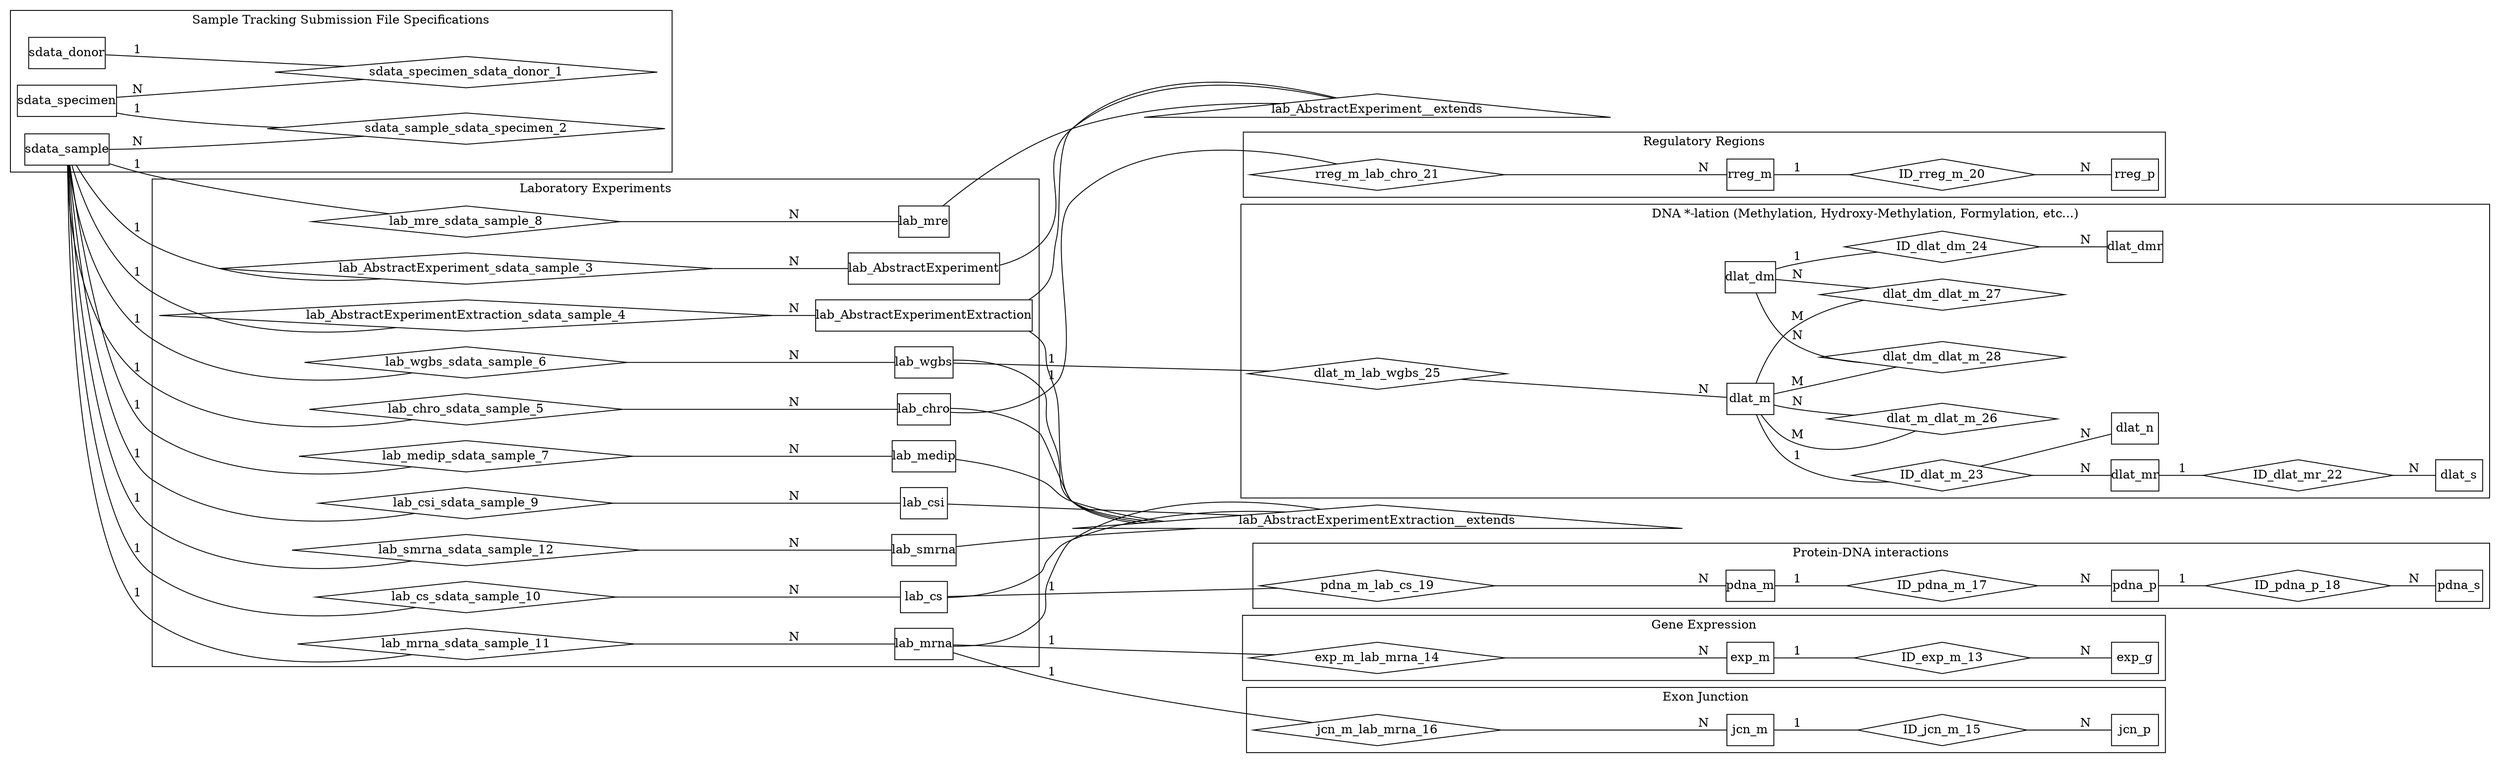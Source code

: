 digraph G {
	rankdir=LR;
	node [shape=box];
	edge [arrowhead=none];
	
	subgraph cluster_sdata {
		label="Sample Tracking Submission File Specifications"
	sdata_donor [texlbl="\graphicspath{{/home/jmfernandez/projects/BLUEPRINT/model/BLUEPRINT-doc-template/icons/}} \arrayrulecolor{Black} \begin{tabular}{ c l }  \multicolumn{2}{c}{\textbf{\hyperref[tab:sdata_donor]{\Large{}Donor Data File}}} \\ \hline \includegraphics[height=1.6ex]{pk.pdf} & \hyperref[column:sdata.donor.donor_id]{\textbf{donor\-\_\-id}} \\  & \hyperref[column:sdata.donor.donor_sex]{\textbf{\textcolor{gray}{donor\-\_\-sex}}} \\  & \hyperref[column:sdata.donor.donor_region_of_residence]{donor\-\_\-region\-\_\-of\-\_\-residence} \\  & \hyperref[column:sdata.donor.donor_ethnicity]{\textcolor{gray}{donor\-\_\-ethnicity}} \\  & \hyperref[column:sdata.donor.notes]{\textcolor{gray}{notes}} \end{tabular}",style="top color=sdata_donor,rounded corners,drop shadow",margin="0,0"];
	sdata_specimen [texlbl="\graphicspath{{/home/jmfernandez/projects/BLUEPRINT/model/BLUEPRINT-doc-template/icons/}} \arrayrulecolor{Black} \begin{tabular}{ c l }  \multicolumn{2}{c}{\textbf{\hyperref[tab:sdata_specimen]{\Large{}Specimen Data File}}} \\ \hline \includegraphics[height=1.6ex]{pk.pdf} & \hyperref[column:sdata.specimen.specimen_id]{\textbf{specimen\-\_\-id}} \\  & \hyperref[column:sdata.specimen.tissue_type]{\textcolor{gray}{tissue\-\_\-type}} \\  & \hyperref[column:sdata.specimen.tissue_depot]{\textcolor{gray}{tissue\-\_\-depot}} \\  & \hyperref[column:sdata.specimen.specimen_term]{specimen\-\_\-term} \\  & \hyperref[column:sdata.specimen.collection_method]{\textcolor{gray}{collection\-\_\-method}} \\  & \hyperref[column:sdata.specimen.donor_min_age_at_specimen_acquisition]{donor\-\_\-min\-\_\-age\-\_\-at\-\_\-specimen\-\_\-acquisition} \\  & \hyperref[column:sdata.specimen.donor_max_age_at_specimen_acquisition]{\textbf{\textcolor{gray}{donor\-\_\-max\-\_\-age\-\_\-at\-\_\-specimen\-\_\-acquisition}}} \\  & \hyperref[column:sdata.specimen.donor_health_status]{\textbf{\textcolor{gray}{donor\-\_\-health\-\_\-status}}} \\  & \hyperref[column:sdata.specimen.donor_disease]{\textbf{\textcolor{gray}{donor\-\_\-disease}}} \\  & \hyperref[column:sdata.specimen.donor_disease_text]{\textbf{\textcolor{gray}{donor\-\_\-disease\-\_\-text}}} \\  & \hyperref[column:sdata.specimen.specimen_processing]{specimen\-\_\-processing} \\  & \hyperref[column:sdata.specimen.specimen_processing_other]{\textcolor{gray}{specimen\-\_\-processing\-\_\-other}} \\  & \hyperref[column:sdata.specimen.specimen_storage]{specimen\-\_\-storage} \\  & \hyperref[column:sdata.specimen.specimen_storage_other]{\textcolor{gray}{specimen\-\_\-storage\-\_\-other}} \\  & \hyperref[column:sdata.specimen.specimen_biomaterial_provider]{\textcolor{gray}{specimen\-\_\-biomaterial\-\_\-provider}} \\  & \hyperref[column:sdata.specimen.specimen_biomaterial_id]{\textcolor{gray}{specimen\-\_\-biomaterial\-\_\-id}} \\  & \hyperref[column:sdata.specimen.specimen_available]{\textcolor{gray}{specimen\-\_\-available}} \\ \hyperref[column:sdata.donor.donor_id]{\includegraphics[height=1.6ex]{fk.pdf}} & \hyperref[column:sdata.specimen.donor_id]{\textit{donor\-\_\-id}} \\  & \hyperref[column:sdata.specimen.notes]{\textcolor{gray}{notes}} \end{tabular}",style="top color=sdata_specimen,rounded corners,drop shadow",margin="0,0"];
	sdata_sample [texlbl="\graphicspath{{/home/jmfernandez/projects/BLUEPRINT/model/BLUEPRINT-doc-template/icons/}} \arrayrulecolor{Black} \begin{tabular}{ c l }  \multicolumn{2}{c}{\textbf{\hyperref[tab:sdata_sample]{\Large{}Analyzed Sample Data File}}} \\ \hline \includegraphics[height=1.6ex]{pk.pdf} & \hyperref[column:sdata.sample.sample_id]{\textbf{sample\-\_\-id}} \\  & \hyperref[column:sdata.sample.purified_cell_type]{purified\-\_\-cell\-\_\-type} \\  & \hyperref[column:sdata.sample.culture_conditions]{\textcolor{gray}{culture\-\_\-conditions}} \\  & \hyperref[column:sdata.sample.markers]{\textcolor{gray}{markers}} \\  & \hyperref[column:sdata.sample.analyzed_sample_type]{analyzed\-\_\-sample\-\_\-type} \\  & \hyperref[column:sdata.sample.analyzed_sample_type_other]{\textcolor{gray}{analyzed\-\_\-sample\-\_\-type\-\_\-other}} \\  & \hyperref[column:sdata.sample.analyzed_sample_interval]{\textcolor{gray}{analyzed\-\_\-sample\-\_\-interval}} \\ \hyperref[column:sdata.specimen.specimen_id]{\includegraphics[height=1.6ex]{fk.pdf}} & \hyperref[column:sdata.sample.specimen_id]{\textit{specimen\-\_\-id}} \\  & \hyperref[column:sdata.sample.notes]{\textcolor{gray}{notes}} \end{tabular}",style="top color=sdata_sample,rounded corners,drop shadow",margin="0,0"];
		{ rank=same; sdata_donor sdata_specimen sdata_sample }
		
		node [shape=diamond, texlbl="Identifies"];
		
		
		node [shape=diamond];
		
		
		sdata_specimen_sdata_donor_1 [style="top color=sdata_donor,drop shadow",texlbl="Relationship"];
		sdata_donor -> sdata_specimen_sdata_donor_1 [label="1"];
		sdata_specimen_sdata_donor_1 -> sdata_specimen [label="N",style="double distance=2pt"];
		
		sdata_sample_sdata_specimen_2 [style="top color=sdata_specimen,drop shadow",texlbl="Relationship"];
		sdata_specimen -> sdata_sample_sdata_specimen_2 [label="1"];
		sdata_sample_sdata_specimen_2 -> sdata_sample [label="N",style="double distance=2pt"];
	}
	subgraph cluster_lab {
		label="Laboratory Experiments"
	lab_AbstractExperiment [texlbl="\graphicspath{{/home/jmfernandez/projects/BLUEPRINT/model/BLUEPRINT-doc-template/icons/}} \arrayrulecolor{Black} \begin{tabular}{ c l }  \multicolumn{2}{c}{\textbf{\hyperref[tab:lab_AbstractExperiment]{\Large{}AbstractExperiment}}} \\ \hline \includegraphics[height=1.6ex]{pk.pdf} & \hyperref[column:lab.AbstractExperiment.experiment_id]{\textbf{experiment\-\_\-id}} \\ \hyperref[column:sdata.sample.sample_id]{\includegraphics[height=1.6ex]{fk.pdf}} & \hyperref[column:lab.AbstractExperiment.analyzed_sample_id]{\textit{analyzed\-\_\-sample\-\_\-id}} \\  & \hyperref[column:lab.AbstractExperiment.experiment_type]{experiment\-\_\-type} \\  & \hyperref[column:lab.AbstractExperiment.library_strategy]{library\-\_\-strategy} \\  & \hyperref[column:lab.AbstractExperiment.experimental_group_id]{experimental\-\_\-group\-\_\-id} \\  & \hyperref[column:lab.AbstractExperiment.features]{features} \\  & \hyperref[column:lab.AbstractExperiment.raw_data_repository]{raw\-\_\-data\-\_\-repository} \\  & \hyperref[column:lab.AbstractExperiment.raw_data_accession]{\textcolor{gray}{raw\-\_\-data\-\_\-accession}} \\  & \hyperref[column:lab.AbstractExperiment.platform]{platform} \\  & \hyperref[column:lab.AbstractExperiment.seq_coverage]{\textcolor{gray}{seq\-\_\-coverage}} \end{tabular}",style="top color=lab_AbstractExperiment,rounded corners,drop shadow",margin="0,0"];
	lab_AbstractExperimentExtraction [texlbl="\graphicspath{{/home/jmfernandez/projects/BLUEPRINT/model/BLUEPRINT-doc-template/icons/}} \arrayrulecolor{Black} \begin{tabular}{ c l }  \multicolumn{2}{c}{\textbf{\hyperref[tab:lab_AbstractExperimentExtraction]{\Large{}AbstractExperimentExtraction}}} \\ \hline \includegraphics[height=1.6ex]{pk.pdf} & \hyperref[column:lab.AbstractExperimentExtraction.experiment_id]{\textbf{experiment\-\_\-id}} \\ \hyperref[column:sdata.sample.sample_id]{\includegraphics[height=1.6ex]{fk.pdf}} & \hyperref[column:lab.AbstractExperimentExtraction.analyzed_sample_id]{\textit{analyzed\-\_\-sample\-\_\-id}} \\  & \hyperref[column:lab.AbstractExperimentExtraction.experiment_type]{experiment\-\_\-type} \\  & \hyperref[column:lab.AbstractExperimentExtraction.library_strategy]{library\-\_\-strategy} \\  & \hyperref[column:lab.AbstractExperimentExtraction.experimental_group_id]{experimental\-\_\-group\-\_\-id} \\  & \hyperref[column:lab.AbstractExperimentExtraction.features]{features} \\  & \hyperref[column:lab.AbstractExperimentExtraction.raw_data_repository]{raw\-\_\-data\-\_\-repository} \\  & \hyperref[column:lab.AbstractExperimentExtraction.raw_data_accession]{\textcolor{gray}{raw\-\_\-data\-\_\-accession}} \\  & \hyperref[column:lab.AbstractExperimentExtraction.platform]{platform} \\  & \hyperref[column:lab.AbstractExperimentExtraction.seq_coverage]{\textcolor{gray}{seq\-\_\-coverage}} \\  & \hyperref[column:lab.AbstractExperimentExtraction.extraction_protocol]{extraction\-\_\-protocol} \end{tabular}",style="top color=lab_AbstractExperimentExtraction,rounded corners,drop shadow",margin="0,0"];
	lab_chro [texlbl="\graphicspath{{/home/jmfernandez/projects/BLUEPRINT/model/BLUEPRINT-doc-template/icons/}} \arrayrulecolor{Black} \begin{tabular}{ c l }  \multicolumn{2}{c}{\textbf{\hyperref[tab:lab_chro]{\Large{}Chromatin Accessibility}}} \\ \hline \includegraphics[height=1.6ex]{pk.pdf} & \hyperref[column:lab.chro.experiment_id]{\textbf{experiment\-\_\-id}} \\ \hyperref[column:sdata.sample.sample_id]{\includegraphics[height=1.6ex]{fk.pdf}} & \hyperref[column:lab.chro.analyzed_sample_id]{\textit{analyzed\-\_\-sample\-\_\-id}} \\  & \hyperref[column:lab.chro.experiment_type]{experiment\-\_\-type} \\  & \hyperref[column:lab.chro.library_strategy]{library\-\_\-strategy} \\  & \hyperref[column:lab.chro.experimental_group_id]{experimental\-\_\-group\-\_\-id} \\  & \hyperref[column:lab.chro.features]{features} \\  & \hyperref[column:lab.chro.raw_data_repository]{raw\-\_\-data\-\_\-repository} \\  & \hyperref[column:lab.chro.raw_data_accession]{\textcolor{gray}{raw\-\_\-data\-\_\-accession}} \\  & \hyperref[column:lab.chro.platform]{platform} \\  & \hyperref[column:lab.chro.seq_coverage]{\textcolor{gray}{seq\-\_\-coverage}} \\  & \hyperref[column:lab.chro.extraction_protocol]{extraction\-\_\-protocol} \end{tabular}",style="top color=lab_chro,rounded corners,drop shadow",margin="0,0"];
	lab_wgbs [texlbl="\graphicspath{{/home/jmfernandez/projects/BLUEPRINT/model/BLUEPRINT-doc-template/icons/}} \arrayrulecolor{Black} \begin{tabular}{ c l }  \multicolumn{2}{c}{\textbf{\hyperref[tab:lab_wgbs]{\Large{}WGBS}}} \\ \hline \includegraphics[height=1.6ex]{pk.pdf} & \hyperref[column:lab.wgbs.experiment_id]{\textbf{experiment\-\_\-id}} \\ \hyperref[column:sdata.sample.sample_id]{\includegraphics[height=1.6ex]{fk.pdf}} & \hyperref[column:lab.wgbs.analyzed_sample_id]{\textit{analyzed\-\_\-sample\-\_\-id}} \\  & \hyperref[column:lab.wgbs.experiment_type]{experiment\-\_\-type} \\  & \hyperref[column:lab.wgbs.library_strategy]{library\-\_\-strategy} \\  & \hyperref[column:lab.wgbs.experimental_group_id]{experimental\-\_\-group\-\_\-id} \\  & \hyperref[column:lab.wgbs.features]{features} \\  & \hyperref[column:lab.wgbs.raw_data_repository]{raw\-\_\-data\-\_\-repository} \\  & \hyperref[column:lab.wgbs.raw_data_accession]{\textcolor{gray}{raw\-\_\-data\-\_\-accession}} \\  & \hyperref[column:lab.wgbs.platform]{platform} \\  & \hyperref[column:lab.wgbs.seq_coverage]{\textcolor{gray}{seq\-\_\-coverage}} \\  & \hyperref[column:lab.wgbs.extraction_protocol]{extraction\-\_\-protocol} \end{tabular}",style="top color=lab_wgbs,rounded corners,drop shadow",margin="0,0"];
	lab_medip [texlbl="\graphicspath{{/home/jmfernandez/projects/BLUEPRINT/model/BLUEPRINT-doc-template/icons/}} \arrayrulecolor{Black} \begin{tabular}{ c l }  \multicolumn{2}{c}{\textbf{\hyperref[tab:lab_medip]{\Large{}MeDIP-Seq}}} \\ \hline \includegraphics[height=1.6ex]{pk.pdf} & \hyperref[column:lab.medip.experiment_id]{\textbf{experiment\-\_\-id}} \\ \hyperref[column:sdata.sample.sample_id]{\includegraphics[height=1.6ex]{fk.pdf}} & \hyperref[column:lab.medip.analyzed_sample_id]{\textit{analyzed\-\_\-sample\-\_\-id}} \\  & \hyperref[column:lab.medip.experiment_type]{experiment\-\_\-type} \\  & \hyperref[column:lab.medip.library_strategy]{library\-\_\-strategy} \\  & \hyperref[column:lab.medip.experimental_group_id]{experimental\-\_\-group\-\_\-id} \\  & \hyperref[column:lab.medip.features]{features} \\  & \hyperref[column:lab.medip.raw_data_repository]{raw\-\_\-data\-\_\-repository} \\  & \hyperref[column:lab.medip.raw_data_accession]{\textcolor{gray}{raw\-\_\-data\-\_\-accession}} \\  & \hyperref[column:lab.medip.platform]{platform} \\  & \hyperref[column:lab.medip.seq_coverage]{\textcolor{gray}{seq\-\_\-coverage}} \\  & \hyperref[column:lab.medip.extraction_protocol]{extraction\-\_\-protocol} \end{tabular}",style="top color=lab_medip,rounded corners,drop shadow",margin="0,0"];
	lab_mre [texlbl="\graphicspath{{/home/jmfernandez/projects/BLUEPRINT/model/BLUEPRINT-doc-template/icons/}} \arrayrulecolor{Black} \begin{tabular}{ c l }  \multicolumn{2}{c}{\textbf{\hyperref[tab:lab_mre]{\Large{}MRE-Seq}}} \\ \hline \includegraphics[height=1.6ex]{pk.pdf} & \hyperref[column:lab.mre.experiment_id]{\textbf{experiment\-\_\-id}} \\ \hyperref[column:sdata.sample.sample_id]{\includegraphics[height=1.6ex]{fk.pdf}} & \hyperref[column:lab.mre.analyzed_sample_id]{\textit{analyzed\-\_\-sample\-\_\-id}} \\  & \hyperref[column:lab.mre.experiment_type]{experiment\-\_\-type} \\  & \hyperref[column:lab.mre.library_strategy]{library\-\_\-strategy} \\  & \hyperref[column:lab.mre.experimental_group_id]{experimental\-\_\-group\-\_\-id} \\  & \hyperref[column:lab.mre.features]{features} \\  & \hyperref[column:lab.mre.raw_data_repository]{raw\-\_\-data\-\_\-repository} \\  & \hyperref[column:lab.mre.raw_data_accession]{\textcolor{gray}{raw\-\_\-data\-\_\-accession}} \\  & \hyperref[column:lab.mre.platform]{platform} \\  & \hyperref[column:lab.mre.seq_coverage]{\textcolor{gray}{seq\-\_\-coverage}} \end{tabular}",style="top color=lab_mre,rounded corners,drop shadow",margin="0,0"];
	lab_csi [texlbl="\graphicspath{{/home/jmfernandez/projects/BLUEPRINT/model/BLUEPRINT-doc-template/icons/}} \arrayrulecolor{Black} \begin{tabular}{ c l }  \multicolumn{2}{c}{\textbf{\hyperref[tab:lab_csi]{\Large{}Chip-Seq Input}}} \\ \hline \includegraphics[height=1.6ex]{pk.pdf} & \hyperref[column:lab.csi.experiment_id]{\textbf{experiment\-\_\-id}} \\ \hyperref[column:sdata.sample.sample_id]{\includegraphics[height=1.6ex]{fk.pdf}} & \hyperref[column:lab.csi.analyzed_sample_id]{\textit{analyzed\-\_\-sample\-\_\-id}} \\  & \hyperref[column:lab.csi.experiment_type]{experiment\-\_\-type} \\  & \hyperref[column:lab.csi.library_strategy]{library\-\_\-strategy} \\  & \hyperref[column:lab.csi.experimental_group_id]{experimental\-\_\-group\-\_\-id} \\  & \hyperref[column:lab.csi.features]{features} \\  & \hyperref[column:lab.csi.raw_data_repository]{raw\-\_\-data\-\_\-repository} \\  & \hyperref[column:lab.csi.raw_data_accession]{\textcolor{gray}{raw\-\_\-data\-\_\-accession}} \\  & \hyperref[column:lab.csi.platform]{platform} \\  & \hyperref[column:lab.csi.seq_coverage]{\textcolor{gray}{seq\-\_\-coverage}} \\  & \hyperref[column:lab.csi.extraction_protocol]{extraction\-\_\-protocol} \end{tabular}",style="top color=lab_csi,rounded corners,drop shadow",margin="0,0"];
	lab_cs [texlbl="\graphicspath{{/home/jmfernandez/projects/BLUEPRINT/model/BLUEPRINT-doc-template/icons/}} \arrayrulecolor{Black} \begin{tabular}{ c l }  \multicolumn{2}{c}{\textbf{\hyperref[tab:lab_cs]{\Large{}Chip-Seq}}} \\ \hline \includegraphics[height=1.6ex]{pk.pdf} & \hyperref[column:lab.cs.experiment_id]{\textbf{experiment\-\_\-id}} \\ \hyperref[column:sdata.sample.sample_id]{\includegraphics[height=1.6ex]{fk.pdf}} & \hyperref[column:lab.cs.analyzed_sample_id]{\textit{analyzed\-\_\-sample\-\_\-id}} \\  & \hyperref[column:lab.cs.experiment_type]{experiment\-\_\-type} \\  & \hyperref[column:lab.cs.library_strategy]{library\-\_\-strategy} \\  & \hyperref[column:lab.cs.experimental_group_id]{experimental\-\_\-group\-\_\-id} \\  & \hyperref[column:lab.cs.features]{features} \\  & \hyperref[column:lab.cs.raw_data_repository]{raw\-\_\-data\-\_\-repository} \\  & \hyperref[column:lab.cs.raw_data_accession]{\textcolor{gray}{raw\-\_\-data\-\_\-accession}} \\  & \hyperref[column:lab.cs.platform]{platform} \\  & \hyperref[column:lab.cs.seq_coverage]{\textcolor{gray}{seq\-\_\-coverage}} \\  & \hyperref[column:lab.cs.extraction_protocol]{extraction\-\_\-protocol} \end{tabular}",style="top color=lab_cs,rounded corners,drop shadow",margin="0,0"];
	lab_mrna [texlbl="\graphicspath{{/home/jmfernandez/projects/BLUEPRINT/model/BLUEPRINT-doc-template/icons/}} \arrayrulecolor{Black} \begin{tabular}{ c l }  \multicolumn{2}{c}{\textbf{\hyperref[tab:lab_mrna]{\Large{}mRNA-seq}}} \\ \hline \includegraphics[height=1.6ex]{pk.pdf} & \hyperref[column:lab.mrna.experiment_id]{\textbf{experiment\-\_\-id}} \\ \hyperref[column:sdata.sample.sample_id]{\includegraphics[height=1.6ex]{fk.pdf}} & \hyperref[column:lab.mrna.analyzed_sample_id]{\textit{analyzed\-\_\-sample\-\_\-id}} \\  & \hyperref[column:lab.mrna.experiment_type]{experiment\-\_\-type} \\  & \hyperref[column:lab.mrna.library_strategy]{library\-\_\-strategy} \\  & \hyperref[column:lab.mrna.experimental_group_id]{experimental\-\_\-group\-\_\-id} \\  & \hyperref[column:lab.mrna.features]{features} \\  & \hyperref[column:lab.mrna.raw_data_repository]{raw\-\_\-data\-\_\-repository} \\  & \hyperref[column:lab.mrna.raw_data_accession]{\textcolor{gray}{raw\-\_\-data\-\_\-accession}} \\  & \hyperref[column:lab.mrna.platform]{platform} \\  & \hyperref[column:lab.mrna.seq_coverage]{\textcolor{gray}{seq\-\_\-coverage}} \\  & \hyperref[column:lab.mrna.extraction_protocol]{extraction\-\_\-protocol} \end{tabular}",style="top color=lab_mrna,rounded corners,drop shadow",margin="0,0"];
	lab_smrna [texlbl="\graphicspath{{/home/jmfernandez/projects/BLUEPRINT/model/BLUEPRINT-doc-template/icons/}} \arrayrulecolor{Black} \begin{tabular}{ c l }  \multicolumn{2}{c}{\textbf{\hyperref[tab:lab_smrna]{\Large{}smRNA-seq}}} \\ \hline \includegraphics[height=1.6ex]{pk.pdf} & \hyperref[column:lab.smrna.experiment_id]{\textbf{experiment\-\_\-id}} \\ \hyperref[column:sdata.sample.sample_id]{\includegraphics[height=1.6ex]{fk.pdf}} & \hyperref[column:lab.smrna.analyzed_sample_id]{\textit{analyzed\-\_\-sample\-\_\-id}} \\  & \hyperref[column:lab.smrna.experiment_type]{experiment\-\_\-type} \\  & \hyperref[column:lab.smrna.library_strategy]{library\-\_\-strategy} \\  & \hyperref[column:lab.smrna.experimental_group_id]{experimental\-\_\-group\-\_\-id} \\  & \hyperref[column:lab.smrna.features]{features} \\  & \hyperref[column:lab.smrna.raw_data_repository]{raw\-\_\-data\-\_\-repository} \\  & \hyperref[column:lab.smrna.raw_data_accession]{\textcolor{gray}{raw\-\_\-data\-\_\-accession}} \\  & \hyperref[column:lab.smrna.platform]{platform} \\  & \hyperref[column:lab.smrna.seq_coverage]{\textcolor{gray}{seq\-\_\-coverage}} \\  & \hyperref[column:lab.smrna.extraction_protocol]{extraction\-\_\-protocol} \end{tabular}",style="top color=lab_smrna,rounded corners,drop shadow",margin="0,0"];
		{ rank=same; lab_AbstractExperiment }
		
		node [shape=diamond, texlbl="Identifies"];
		
		
		node [shape=diamond];
		
		
		lab_AbstractExperiment_sdata_sample_3 [style="top color=sdata_sample,drop shadow",texlbl="\parbox{3cm}{\centering Relationship \linebreak \textit{\small(analyzed\-\_\-)}}"];
		sdata_sample -> lab_AbstractExperiment_sdata_sample_3 [label="1"];
		lab_AbstractExperiment_sdata_sample_3 -> lab_AbstractExperiment [label="N",style="double distance=2pt"];
		
		lab_AbstractExperimentExtraction_sdata_sample_4 [style="top color=sdata_sample,drop shadow",texlbl="\parbox{3cm}{\centering Relationship \linebreak \textit{\small(analyzed\-\_\-)}}"];
		sdata_sample -> lab_AbstractExperimentExtraction_sdata_sample_4 [label="1"];
		lab_AbstractExperimentExtraction_sdata_sample_4 -> lab_AbstractExperimentExtraction [label="N",style="double distance=2pt"];
		
		lab_chro_sdata_sample_5 [style="top color=sdata_sample,drop shadow",texlbl="\parbox{3cm}{\centering Relationship \linebreak \textit{\small(analyzed\-\_\-)}}"];
		sdata_sample -> lab_chro_sdata_sample_5 [label="1"];
		lab_chro_sdata_sample_5 -> lab_chro [label="N",style="double distance=2pt"];
		
		lab_wgbs_sdata_sample_6 [style="top color=sdata_sample,drop shadow",texlbl="\parbox{3cm}{\centering Relationship \linebreak \textit{\small(analyzed\-\_\-)}}"];
		sdata_sample -> lab_wgbs_sdata_sample_6 [label="1"];
		lab_wgbs_sdata_sample_6 -> lab_wgbs [label="N",style="double distance=2pt"];
		
		lab_medip_sdata_sample_7 [style="top color=sdata_sample,drop shadow",texlbl="\parbox{3cm}{\centering Relationship \linebreak \textit{\small(analyzed\-\_\-)}}"];
		sdata_sample -> lab_medip_sdata_sample_7 [label="1"];
		lab_medip_sdata_sample_7 -> lab_medip [label="N",style="double distance=2pt"];
		
		lab_mre_sdata_sample_8 [style="top color=sdata_sample,drop shadow",texlbl="\parbox{3cm}{\centering Relationship \linebreak \textit{\small(analyzed\-\_\-)}}"];
		sdata_sample -> lab_mre_sdata_sample_8 [label="1"];
		lab_mre_sdata_sample_8 -> lab_mre [label="N",style="double distance=2pt"];
		
		lab_csi_sdata_sample_9 [style="top color=sdata_sample,drop shadow",texlbl="\parbox{3cm}{\centering Relationship \linebreak \textit{\small(analyzed\-\_\-)}}"];
		sdata_sample -> lab_csi_sdata_sample_9 [label="1"];
		lab_csi_sdata_sample_9 -> lab_csi [label="N",style="double distance=2pt"];
		
		lab_cs_sdata_sample_10 [style="top color=sdata_sample,drop shadow",texlbl="\parbox{3cm}{\centering Relationship \linebreak \textit{\small(analyzed\-\_\-)}}"];
		sdata_sample -> lab_cs_sdata_sample_10 [label="1"];
		lab_cs_sdata_sample_10 -> lab_cs [label="N",style="double distance=2pt"];
		
		lab_mrna_sdata_sample_11 [style="top color=sdata_sample,drop shadow",texlbl="\parbox{3cm}{\centering Relationship \linebreak \textit{\small(analyzed\-\_\-)}}"];
		sdata_sample -> lab_mrna_sdata_sample_11 [label="1"];
		lab_mrna_sdata_sample_11 -> lab_mrna [label="N",style="double distance=2pt"];
		
		lab_smrna_sdata_sample_12 [style="top color=sdata_sample,drop shadow",texlbl="\parbox{3cm}{\centering Relationship \linebreak \textit{\small(analyzed\-\_\-)}}"];
		sdata_sample -> lab_smrna_sdata_sample_12 [label="1"];
		lab_smrna_sdata_sample_12 -> lab_smrna [label="N",style="double distance=2pt"];
	}
	subgraph cluster_exp {
		label="Gene Expression"
	exp_m [texlbl="\graphicspath{{/home/jmfernandez/projects/BLUEPRINT/model/BLUEPRINT-doc-template/icons/}} \arrayrulecolor{Black} \begin{tabular}{ c l }  \multicolumn{2}{c}{\textbf{\hyperref[tab:exp_m]{\Large{}Expression - Metadata File}}} \\ \hline \includegraphics[height=1.6ex]{pk.pdf} & \hyperref[column:exp.m.analysis_id]{\textbf{analysis\-\_\-id}} \\ \hyperref[column:lab.mrna.experiment_id]{\includegraphics[height=1.6ex]{fk.pdf}} & \hyperref[column:exp.m.experiment_id]{\textit{experiment\-\_\-id}} \\  & \hyperref[column:exp.m.analysis_group_id]{analysis\-\_\-group\-\_\-id} \\  & \hyperref[column:exp.m.data_status]{data\-\_\-status} \\  & \hyperref[column:exp.m.assembly_version]{assembly\-\_\-version} \\  & \hyperref[column:exp.m.ensembl_version]{\textcolor{gray}{ensembl\-\_\-version}} \\  & \hyperref[column:exp.m.gencode_version]{\textcolor{gray}{gencode\-\_\-version}} \\  & \hyperref[column:exp.m.program_versions]{\textbf{\textcolor{gray}{program\-\_\-versions}}} \\  & \hyperref[column:exp.m.alignment_algorithm]{alignment\-\_\-algorithm} \\  & \hyperref[column:exp.m.other_analysis_algorithm]{\textcolor{gray}{other\-\_\-analysis\-\_\-algorithm}} \\  & \hyperref[column:exp.m.notes]{\textcolor{gray}{notes}} \end{tabular}",style="top color=exp_m,rounded corners,drop shadow",margin="0,0"];
	exp_g [texlbl="\graphicspath{{/home/jmfernandez/projects/BLUEPRINT/model/BLUEPRINT-doc-template/icons/}} \arrayrulecolor{Black} \begin{tabular}{ c l }  \multicolumn{2}{c}{\textbf{\hyperref[tab:exp_g]{\Large{}Expression - Gene File}}} \\ \hline \hyperref[column:exp.m.analysis_id]{\includegraphics[height=1.6ex]{fkpk.pdf}} & \hyperref[column:exp.g.analysis_id]{\textit{\textbf{analysis\-\_\-id}}} \\ \includegraphics[height=1.6ex]{pk.pdf} & \hyperref[column:exp.g.gene_stable_id]{\textbf{gene\-\_\-stable\-\_\-id}} \\  & \hyperref[column:exp.g.chromosome]{chromosome} \\  & \hyperref[column:exp.g.chromosome_start]{chromosome\-\_\-start} \\  & \hyperref[column:exp.g.chromosome_end]{chromosome\-\_\-end} \\  & \hyperref[column:exp.g.chromosome_strand]{\textcolor{gray}{chromosome\-\_\-strand}} \\  & \hyperref[column:exp.g.quality_score]{\textcolor{gray}{quality\-\_\-score}} \\  & \hyperref[column:exp.g.probability]{\textcolor{gray}{probability}} \\  & \hyperref[column:exp.g.normalized_read_count]{normalized\-\_\-read\-\_\-count} \\  & \hyperref[column:exp.g.raw_read_count]{raw\-\_\-read\-\_\-count} \\  & \hyperref[column:exp.g.normalized_expression_level]{\textcolor{gray}{normalized\-\_\-expression\-\_\-level}} \\  & \hyperref[column:exp.g.reference_sample]{\textcolor{gray}{reference\-\_\-sample}} \\  & \hyperref[column:exp.g.is_annotated]{is\-\_\-annotated} \\  & \hyperref[column:exp.g.probeset_id]{\textcolor{gray}{probeset\-\_\-id}} \\  & \hyperref[column:exp.g.notes]{\textcolor{gray}{notes}} \end{tabular}",style="top color=exp_g,rounded corners,drop shadow,double distance=2pt",margin="0,0"];
		{ rank=same; exp_m }
		
		node [shape=diamond, texlbl="Identifies"];
		
			
		ID_exp_m_13 [style="top color=exp_m,drop shadow,double distance=2pt"];
		exp_m -> ID_exp_m_13  [label="1"];
		ID_exp_m_13 -> exp_g [label="N",style="double distance=2pt"];
		
		node [shape=diamond];
		
		
		exp_m_lab_mrna_14 [style="top color=lab_mrna,drop shadow",texlbl="Relationship"];
		lab_mrna -> exp_m_lab_mrna_14 [label="1"];
		exp_m_lab_mrna_14 -> exp_m [label="N",style="double distance=2pt"];
	}
	subgraph cluster_jcn {
		label="Exon Junction"
	jcn_m [texlbl="\graphicspath{{/home/jmfernandez/projects/BLUEPRINT/model/BLUEPRINT-doc-template/icons/}} \arrayrulecolor{Black} \begin{tabular}{ c l }  \multicolumn{2}{c}{\textbf{\hyperref[tab:jcn_m]{\Large{}Exon Junction - Metadata File}}} \\ \hline \includegraphics[height=1.6ex]{pk.pdf} & \hyperref[column:jcn.m.analysis_id]{\textbf{analysis\-\_\-id}} \\ \hyperref[column:lab.mrna.experiment_id]{\includegraphics[height=1.6ex]{fk.pdf}} & \hyperref[column:jcn.m.experiment_id]{\textit{experiment\-\_\-id}} \\  & \hyperref[column:jcn.m.analysis_group_id]{analysis\-\_\-group\-\_\-id} \\  & \hyperref[column:jcn.m.data_status]{data\-\_\-status} \\  & \hyperref[column:jcn.m.assembly_version]{assembly\-\_\-version} \\  & \hyperref[column:jcn.m.ensembl_version]{\textcolor{gray}{ensembl\-\_\-version}} \\  & \hyperref[column:jcn.m.gencode_version]{\textcolor{gray}{gencode\-\_\-version}} \\  & \hyperref[column:jcn.m.program_versions]{\textbf{\textcolor{gray}{program\-\_\-versions}}} \\  & \hyperref[column:jcn.m.alignment_algorithm]{alignment\-\_\-algorithm} \\  & \hyperref[column:jcn.m.other_analysis_algorithm]{\textcolor{gray}{other\-\_\-analysis\-\_\-algorithm}} \\  & \hyperref[column:jcn.m.notes]{\textcolor{gray}{notes}} \end{tabular}",style="top color=jcn_m,rounded corners,drop shadow",margin="0,0"];
	jcn_p [texlbl="\graphicspath{{/home/jmfernandez/projects/BLUEPRINT/model/BLUEPRINT-doc-template/icons/}} \arrayrulecolor{Black} \begin{tabular}{ c l }  \multicolumn{2}{c}{\textbf{\hyperref[tab:jcn_p]{\Large{}Exon Junction - Primary Analysis File}}} \\ \hline \hyperref[column:jcn.m.analysis_id]{\includegraphics[height=1.6ex]{fkpk.pdf}} & \hyperref[column:jcn.p.analysis_id]{\textit{\textbf{analysis\-\_\-id}}} \\ \includegraphics[height=1.6ex]{pk.pdf} & \hyperref[column:jcn.p.junction_id]{\textbf{junction\-\_\-id}} \\  & \hyperref[column:jcn.p.chromosome]{chromosome} \\  & \hyperref[column:jcn.p.chromosome_start]{chromosome\-\_\-start} \\  & \hyperref[column:jcn.p.chromosome_end]{chromosome\-\_\-end} \\  & \hyperref[column:jcn.p.chromosome_strand]{\textcolor{gray}{chromosome\-\_\-strand}} \\  & \hyperref[column:jcn.p.quality_score]{\textcolor{gray}{quality\-\_\-score}} \\  & \hyperref[column:jcn.p.probability]{\textcolor{gray}{probability}} \\  & \hyperref[column:jcn.p.gene1_stable_id]{gene1\-\_\-stable\-\_\-id} \\  & \hyperref[column:jcn.p.gene2_stable_id]{\textcolor{gray}{gene2\-\_\-stable\-\_\-id}} \\  & \hyperref[column:jcn.p.exon1_chromosome]{exon1\-\_\-chromosome} \\  & \hyperref[column:jcn.p.exon1_number_bases]{exon1\-\_\-number\-\_\-bases} \\  & \hyperref[column:jcn.p.exon1_end]{exon1\-\_\-end} \\  & \hyperref[column:jcn.p.exon1_strand]{\textcolor{gray}{exon1\-\_\-strand}} \\  & \hyperref[column:jcn.p.exon2_chromosome]{exon2\-\_\-chromosome} \\  & \hyperref[column:jcn.p.exon2_number_bases]{exon2\-\_\-number\-\_\-bases} \\  & \hyperref[column:jcn.p.exon2_start]{exon2\-\_\-start} \\  & \hyperref[column:jcn.p.exon2_strand]{\textcolor{gray}{exon2\-\_\-strand}} \\  & \hyperref[column:jcn.p.is_fusion_gene]{\textcolor{gray}{is\-\_\-fusion\-\_\-gene}} \\  & \hyperref[column:jcn.p.is_novel_splice_form]{\textcolor{gray}{is\-\_\-novel\-\_\-splice\-\_\-form}} \\  & \hyperref[column:jcn.p.junction_seq]{\textcolor{gray}{junction\-\_\-seq}} \\  & \hyperref[column:jcn.p.junction_type]{\textcolor{gray}{junction\-\_\-type}} \\  & \hyperref[column:jcn.p.junction_read_count]{junction\-\_\-read\-\_\-count} \\  & \hyperref[column:jcn.p.notes]{\textcolor{gray}{notes}} \end{tabular}",style="top color=jcn_p,rounded corners,drop shadow,double distance=2pt",margin="0,0"];
		{ rank=same; jcn_m }
		
		node [shape=diamond, texlbl="Identifies"];
		
			
		ID_jcn_m_15 [style="top color=jcn_m,drop shadow,double distance=2pt"];
		jcn_m -> ID_jcn_m_15  [label="1"];
		ID_jcn_m_15 -> jcn_p [label="N",style="double distance=2pt"];
		
		node [shape=diamond];
		
		
		jcn_m_lab_mrna_16 [style="top color=lab_mrna,drop shadow",texlbl="Relationship"];
		lab_mrna -> jcn_m_lab_mrna_16 [label="1"];
		jcn_m_lab_mrna_16 -> jcn_m [label="N",style="double distance=2pt"];
	}
	subgraph cluster_pdna {
		label="Protein-DNA interactions"
	pdna_m [texlbl="\graphicspath{{/home/jmfernandez/projects/BLUEPRINT/model/BLUEPRINT-doc-template/icons/}} \arrayrulecolor{Black} \begin{tabular}{ c l }  \multicolumn{2}{c}{\textbf{\hyperref[tab:pdna_m]{\Large{}Protein-DNA interactions - Metadata File}}} \\ \hline \includegraphics[height=1.6ex]{pk.pdf} & \hyperref[column:pdna.m.analysis_id]{\textbf{analysis\-\_\-id}} \\ \hyperref[column:lab.cs.experiment_id]{\includegraphics[height=1.6ex]{fk.pdf}} & \hyperref[column:pdna.m.experiment_id]{\textit{experiment\-\_\-id}} \\  & \hyperref[column:pdna.m.analysis_group_id]{analysis\-\_\-group\-\_\-id} \\  & \hyperref[column:pdna.m.data_status]{data\-\_\-status} \\  & \hyperref[column:pdna.m.assembly_version]{assembly\-\_\-version} \\  & \hyperref[column:pdna.m.ensembl_version]{\textcolor{gray}{ensembl\-\_\-version}} \\  & \hyperref[column:pdna.m.gencode_version]{\textcolor{gray}{gencode\-\_\-version}} \\  & \hyperref[column:pdna.m.program_versions]{\textbf{\textcolor{gray}{program\-\_\-versions}}} \\  & \hyperref[column:pdna.m.alignment_algorithm]{alignment\-\_\-algorithm} \\  & \hyperref[column:pdna.m.other_analysis_algorithm]{\textcolor{gray}{other\-\_\-analysis\-\_\-algorithm}} \\  & \hyperref[column:pdna.m.NSC]{\textcolor{gray}{NSC}} \\  & \hyperref[column:pdna.m.RSC]{\textcolor{gray}{RSC}} \\  & \hyperref[column:pdna.m.notes]{\textcolor{gray}{notes}} \end{tabular}",style="top color=pdna_m,rounded corners,drop shadow",margin="0,0"];
	pdna_p [texlbl="\graphicspath{{/home/jmfernandez/projects/BLUEPRINT/model/BLUEPRINT-doc-template/icons/}} \arrayrulecolor{Black} \begin{tabular}{ c l }  \multicolumn{2}{c}{\textbf{\hyperref[tab:pdna_p]{\Large{}Protein-DNA interactions - Primary Analysis File}}} \\ \hline \hyperref[column:pdna.m.analysis_id]{\includegraphics[height=1.6ex]{fkpk.pdf}} & \hyperref[column:pdna.p.analysis_id]{\textit{\textbf{analysis\-\_\-id}}} \\ \includegraphics[height=1.6ex]{pk.pdf} & \hyperref[column:pdna.p.protein_dna_interaction_id]{\textbf{protein\-\_\-dna\-\_\-interaction\-\_\-id}} \\  & \hyperref[column:pdna.p.chromosome]{chromosome} \\  & \hyperref[column:pdna.p.chromosome_start]{chromosome\-\_\-start} \\  & \hyperref[column:pdna.p.chromosome_end]{chromosome\-\_\-end} \\  & \hyperref[column:pdna.p.rank]{\textcolor{gray}{rank}} \\  & \hyperref[column:pdna.p.protein_stable_id]{protein\-\_\-stable\-\_\-id} \\  & \hyperref[column:pdna.p.log10_pvalue]{log10\-\_\-pvalue} \\  & \hyperref[column:pdna.p.log10_qvalue]{\textbf{\textcolor{gray}{log10\-\_\-qvalue}}} \\  & \hyperref[column:pdna.p.idr]{\textbf{\textcolor{gray}{idr}}} \\  & \hyperref[column:pdna.p.notes]{\textcolor{gray}{notes}} \end{tabular}",style="top color=pdna_p,rounded corners,drop shadow,double distance=2pt",margin="0,0"];
	pdna_s [texlbl="\graphicspath{{/home/jmfernandez/projects/BLUEPRINT/model/BLUEPRINT-doc-template/icons/}} \arrayrulecolor{Black} \begin{tabular}{ c l }  \multicolumn{2}{c}{\textbf{\hyperref[tab:pdna_s]{\Large{}Protein-DNA interactions - Secondary Analysis File}}} \\ \hline \hyperref[column:pdna.p.analysis_id]{\includegraphics[height=1.6ex]{fk.pdf}} & \hyperref[column:pdna.s.analysis_id]{\textit{analysis\-\_\-id}} \\  & \hyperref[column:pdna.s.ensembl_version]{ensembl\-\_\-version} \\  & \hyperref[column:pdna.s.gene_affected]{gene\-\_\-affected} \\  & \hyperref[column:pdna.s.transcript_affected]{\textcolor{gray}{transcript\-\_\-affected}} \\ \hyperref[column:pdna.p.protein_dna_interaction_id]{\includegraphics[height=1.6ex]{fk.pdf}} & \hyperref[column:pdna.s.protein_dna_interaction_id]{\textit{protein\-\_\-dna\-\_\-interaction\-\_\-id}} \\  & \hyperref[column:pdna.s.notes]{\textcolor{gray}{notes}} \end{tabular}",style="top color=pdna_s,rounded corners,drop shadow,double distance=2pt",margin="0,0"];
		{ rank=same; pdna_m }
		
		node [shape=diamond, texlbl="Identifies"];
		
			
		ID_pdna_m_17 [style="top color=pdna_m,drop shadow,double distance=2pt"];
		pdna_m -> ID_pdna_m_17  [label="1"];
		ID_pdna_m_17 -> pdna_p [label="N",style="double distance=2pt"];
			
		ID_pdna_p_18 [style="top color=pdna_p,drop shadow,double distance=2pt"];
		pdna_p -> ID_pdna_p_18  [label="1"];
		ID_pdna_p_18 -> pdna_s [label="N",style="double distance=2pt"];
		
		node [shape=diamond];
		
		
		pdna_m_lab_cs_19 [style="top color=lab_cs,drop shadow",texlbl="Relationship"];
		lab_cs -> pdna_m_lab_cs_19 [label="1"];
		pdna_m_lab_cs_19 -> pdna_m [label="N",style="double distance=2pt"];
	}
	subgraph cluster_rreg {
		label="Regulatory Regions"
	rreg_m [texlbl="\graphicspath{{/home/jmfernandez/projects/BLUEPRINT/model/BLUEPRINT-doc-template/icons/}} \arrayrulecolor{Black} \begin{tabular}{ c l }  \multicolumn{2}{c}{\textbf{\hyperref[tab:rreg_m]{\Large{}Regulatory regions - Metadata File}}} \\ \hline \includegraphics[height=1.6ex]{pk.pdf} & \hyperref[column:rreg.m.analysis_id]{\textbf{analysis\-\_\-id}} \\ \hyperref[column:lab.chro.experiment_id]{\includegraphics[height=1.6ex]{fk.pdf}} & \hyperref[column:rreg.m.experiment_id]{\textit{experiment\-\_\-id}} \\  & \hyperref[column:rreg.m.analysis_group_id]{analysis\-\_\-group\-\_\-id} \\  & \hyperref[column:rreg.m.data_status]{data\-\_\-status} \\  & \hyperref[column:rreg.m.assembly_version]{assembly\-\_\-version} \\  & \hyperref[column:rreg.m.ensembl_version]{\textcolor{gray}{ensembl\-\_\-version}} \\  & \hyperref[column:rreg.m.gencode_version]{\textcolor{gray}{gencode\-\_\-version}} \\  & \hyperref[column:rreg.m.program_versions]{\textbf{\textcolor{gray}{program\-\_\-versions}}} \\  & \hyperref[column:rreg.m.alignment_algorithm]{alignment\-\_\-algorithm} \\  & \hyperref[column:rreg.m.other_analysis_algorithm]{\textcolor{gray}{other\-\_\-analysis\-\_\-algorithm}} \\  & \hyperref[column:rreg.m.notes]{\textcolor{gray}{notes}} \end{tabular}",style="top color=rreg_m,rounded corners,drop shadow",margin="0,0"];
	rreg_p [texlbl="\graphicspath{{/home/jmfernandez/projects/BLUEPRINT/model/BLUEPRINT-doc-template/icons/}} \arrayrulecolor{Black} \begin{tabular}{ c l }  \multicolumn{2}{c}{\textbf{\hyperref[tab:rreg_p]{\Large{}Regulatory regions - Primary Analysis File}}} \\ \hline \hyperref[column:rreg.m.analysis_id]{\includegraphics[height=1.6ex]{fkpk.pdf}} & \hyperref[column:rreg.p.analysis_id]{\textit{\textbf{analysis\-\_\-id}}} \\ \includegraphics[height=1.6ex]{pk.pdf} & \hyperref[column:rreg.p.regulatory_region_id]{\textbf{regulatory\-\_\-region\-\_\-id}} \\  & \hyperref[column:rreg.p.chromosome]{chromosome} \\  & \hyperref[column:rreg.p.chromosome_start]{chromosome\-\_\-start} \\  & \hyperref[column:rreg.p.chromosome_end]{chromosome\-\_\-end} \\  & \hyperref[column:rreg.p.z_score]{z\-\_\-score} \\  & \hyperref[column:rreg.p.notes]{\textcolor{gray}{notes}} \end{tabular}",style="top color=rreg_p,rounded corners,drop shadow,double distance=2pt",margin="0,0"];
		{ rank=same; rreg_m }
		
		node [shape=diamond, texlbl="Identifies"];
		
			
		ID_rreg_m_20 [style="top color=rreg_m,drop shadow,double distance=2pt"];
		rreg_m -> ID_rreg_m_20  [label="1"];
		ID_rreg_m_20 -> rreg_p [label="N",style="double distance=2pt"];
		
		node [shape=diamond];
		
		
		rreg_m_lab_chro_21 [style="top color=lab_chro,drop shadow",texlbl="Relationship"];
		lab_chro -> rreg_m_lab_chro_21 [label="1"];
		rreg_m_lab_chro_21 -> rreg_m [label="N",style="double distance=2pt"];
	}
	subgraph cluster_dlat {
		label="DNA *-lation (Methylation, Hydroxy-Methylation, Formylation, etc...)"
	dlat_m [texlbl="\graphicspath{{/home/jmfernandez/projects/BLUEPRINT/model/BLUEPRINT-doc-template/icons/}} \arrayrulecolor{Black} \begin{tabular}{ c l }  \multicolumn{2}{c}{\textbf{\hyperref[tab:dlat_m]{\Large{}DNA *-lation - Metadata File}}} \\ \hline \includegraphics[height=1.6ex]{pk.pdf} & \hyperref[column:dlat.m.analysis_id]{\textbf{analysis\-\_\-id}} \\ \hyperref[column:lab.wgbs.experiment_id]{\includegraphics[height=1.6ex]{fk.pdf}} & \hyperref[column:dlat.m.experiment_id]{\textit{experiment\-\_\-id}} \\ \hyperref[column:dlat.m.analysis_id]{\includegraphics[height=1.6ex]{fk.pdf}} & \hyperref[column:dlat.m.base_analysis_id]{\textit{\textbf{\textcolor{gray}{base\-\_\-analysis\-\_\-id}}}} \\  & \hyperref[column:dlat.m.analysis_group_id]{analysis\-\_\-group\-\_\-id} \\  & \hyperref[column:dlat.m.data_status]{data\-\_\-status} \\  & \hyperref[column:dlat.m.assembly_version]{assembly\-\_\-version} \\  & \hyperref[column:dlat.m.ensembl_version]{\textcolor{gray}{ensembl\-\_\-version}} \\  & \hyperref[column:dlat.m.gencode_version]{\textcolor{gray}{gencode\-\_\-version}} \\  & \hyperref[column:dlat.m.program_versions]{\textbf{\textcolor{gray}{program\-\_\-versions}}} \\  & \hyperref[column:dlat.m.alignment_algorithm]{alignment\-\_\-algorithm} \\  & \hyperref[column:dlat.m.other_analysis_algorithm]{\textcolor{gray}{other\-\_\-analysis\-\_\-algorithm}} \\  & \hyperref[column:dlat.m.methylation_calling_algorithm]{\textcolor{gray}{methylation\-\_\-calling\-\_\-algorithm}} \\  & \hyperref[column:dlat.m.mr_type]{mr\-\_\-type} \\  & \hyperref[column:dlat.m.notes]{\textcolor{gray}{notes}} \end{tabular}",style="top color=dlat_m,rounded corners,drop shadow",margin="0,0"];
	dlat_n [texlbl="\graphicspath{{/home/jmfernandez/projects/BLUEPRINT/model/BLUEPRINT-doc-template/icons/}} \arrayrulecolor{Black} \begin{tabular}{ c l }  \multicolumn{2}{c}{\textbf{\hyperref[tab:dlat_n]{\Large{}DNA *-lation - Single Nucleotide File}}} \\ \hline \hyperref[column:dlat.m.analysis_id]{\includegraphics[height=1.6ex]{fkpk.pdf}} & \hyperref[column:dlat.n.analysis_id]{\textit{\textbf{analysis\-\_\-id}}} \\ \includegraphics[height=1.6ex]{pk.pdf} & \hyperref[column:dlat.n.d_lated_fragment_id]{\textbf{d\-\_\-lated\-\_\-fragment\-\_\-id}} \\  & \hyperref[column:dlat.n.d_lation_type]{d\-\_\-lation\-\_\-type} \\  & \hyperref[column:dlat.n.chromosome]{chromosome} \\  & \hyperref[column:dlat.n.chromosome_start]{chromosome\-\_\-start} \\  & \hyperref[column:dlat.n.chromosome_strand]{\textcolor{gray}{chromosome\-\_\-strand}} \\  & \hyperref[column:dlat.n.total_reads]{total\-\_\-reads} \\  & \hyperref[column:dlat.n.c_total_reads]{c\-\_\-total\-\_\-reads} \\  & \hyperref[column:dlat.n.d_lated_reads]{d\-\_\-lated\-\_\-reads} \\  & \hyperref[column:dlat.n.quality_score]{\textcolor{gray}{quality\-\_\-score}} \\  & \hyperref[column:dlat.n.probability]{\textcolor{gray}{probability}} \\  & \hyperref[column:dlat.n.methylation]{methylation} \\  & \hyperref[column:dlat.n.notes]{\textcolor{gray}{notes}} \end{tabular}",style="top color=dlat_n,rounded corners,drop shadow,double distance=2pt",margin="0,0"];
	dlat_mr [texlbl="\graphicspath{{/home/jmfernandez/projects/BLUEPRINT/model/BLUEPRINT-doc-template/icons/}} \arrayrulecolor{Black} \begin{tabular}{ c l }  \multicolumn{2}{c}{\textbf{\hyperref[tab:dlat_mr]{\Large{}DNA *-lation - Methylated Region (CpGs, HMR) File}}} \\ \hline \hyperref[column:dlat.m.analysis_id]{\includegraphics[height=1.6ex]{fkpk.pdf}} & \hyperref[column:dlat.mr.analysis_id]{\textit{\textbf{analysis\-\_\-id}}} \\ \includegraphics[height=1.6ex]{pk.pdf} & \hyperref[column:dlat.mr.d_lated_fragment_id]{\textbf{d\-\_\-lated\-\_\-fragment\-\_\-id}} \\  & \hyperref[column:dlat.mr.chromosome]{chromosome} \\  & \hyperref[column:dlat.mr.chromosome_start]{chromosome\-\_\-start} \\  & \hyperref[column:dlat.mr.chromosome_end]{chromosome\-\_\-end} \\  & \hyperref[column:dlat.mr.total_reads]{total\-\_\-reads} \\  & \hyperref[column:dlat.mr.c_total_reads]{c\-\_\-total\-\_\-reads} \\  & \hyperref[column:dlat.mr.d_lated_reads]{d\-\_\-lated\-\_\-reads} \\  & \hyperref[column:dlat.mr.quality_score]{\textcolor{gray}{quality\-\_\-score}} \\  & \hyperref[column:dlat.mr.probability]{\textcolor{gray}{probability}} \\  & \hyperref[column:dlat.mr.beta_value]{\textcolor{gray}{beta\-\_\-value}} \\  & \hyperref[column:dlat.mr.notes]{\textcolor{gray}{notes}} \end{tabular}",style="top color=dlat_mr,rounded corners,drop shadow,double distance=2pt",margin="0,0"];
	dlat_s [texlbl="\graphicspath{{/home/jmfernandez/projects/BLUEPRINT/model/BLUEPRINT-doc-template/icons/}} \arrayrulecolor{Black} \begin{tabular}{ c l }  \multicolumn{2}{c}{\textbf{\hyperref[tab:dlat_s]{\Large{}DNA *-lation - Annotation File}}} \\ \hline \hyperref[column:dlat.mr.analysis_id]{\includegraphics[height=1.6ex]{fk.pdf}} & \hyperref[column:dlat.s.analysis_id]{\textit{analysis\-\_\-id}} \\  & \hyperref[column:dlat.s.ensembl_version]{ensembl\-\_\-version} \\  & \hyperref[column:dlat.s.gene_affected]{gene\-\_\-affected} \\ \hyperref[column:dlat.mr.d_lated_fragment_id]{\includegraphics[height=1.6ex]{fk.pdf}} & \hyperref[column:dlat.s.d_lated_fragment_id]{\textit{d\-\_\-lated\-\_\-fragment\-\_\-id}} \\  & \hyperref[column:dlat.s.notes]{\textcolor{gray}{notes}} \end{tabular}",style="top color=dlat_s,rounded corners,drop shadow,double distance=2pt",margin="0,0"];
	dlat_dm [texlbl="\graphicspath{{/home/jmfernandez/projects/BLUEPRINT/model/BLUEPRINT-doc-template/icons/}} \arrayrulecolor{Black} \begin{tabular}{ c l }  \multicolumn{2}{c}{\textbf{\hyperref[tab:dlat_dm]{\Large{}DNA differential *-lation - Metadata File}}} \\ \hline \includegraphics[height=1.6ex]{pk.pdf} & \hyperref[column:dlat.dm.analysis_id]{\textbf{analysis\-\_\-id}} \\ \hyperref[column:dlat.m.analysis_id]{\includegraphics[height=1.6ex]{fk.pdf}} & \hyperref[column:dlat.dm.part_a_analysis_id]{\textit{part\-\_\-a\-\_\-analysis\-\_\-id}} \\ \hyperref[column:dlat.m.analysis_id]{\includegraphics[height=1.6ex]{fk.pdf}} & \hyperref[column:dlat.dm.part_b_analysis_id]{\textit{part\-\_\-b\-\_\-analysis\-\_\-id}} \\  & \hyperref[column:dlat.dm.analysis_group_id]{analysis\-\_\-group\-\_\-id} \\  & \hyperref[column:dlat.dm.data_status]{data\-\_\-status} \\  & \hyperref[column:dlat.dm.assembly_version]{assembly\-\_\-version} \\  & \hyperref[column:dlat.dm.ensembl_version]{\textcolor{gray}{ensembl\-\_\-version}} \\  & \hyperref[column:dlat.dm.gencode_version]{\textcolor{gray}{gencode\-\_\-version}} \\  & \hyperref[column:dlat.dm.program_versions]{\textbf{\textcolor{gray}{program\-\_\-versions}}} \\  & \hyperref[column:dlat.dm.alignment_algorithm]{alignment\-\_\-algorithm} \\  & \hyperref[column:dlat.dm.other_analysis_algorithm]{\textcolor{gray}{other\-\_\-analysis\-\_\-algorithm}} \\  & \hyperref[column:dlat.dm.notes]{\textcolor{gray}{notes}} \end{tabular}",style="top color=dlat_dm,rounded corners,drop shadow",margin="0,0"];
	dlat_dmr [texlbl="\graphicspath{{/home/jmfernandez/projects/BLUEPRINT/model/BLUEPRINT-doc-template/icons/}} \arrayrulecolor{Black} \begin{tabular}{ c l }  \multicolumn{2}{c}{\textbf{\hyperref[tab:dlat_dmr]{\Large{}DNA *-lation - Differentially Methylated Region (DMR) File}}} \\ \hline \hyperref[column:dlat.dm.analysis_id]{\includegraphics[height=1.6ex]{fkpk.pdf}} & \hyperref[column:dlat.dmr.analysis_id]{\textit{\textbf{analysis\-\_\-id}}} \\ \includegraphics[height=1.6ex]{pk.pdf} & \hyperref[column:dlat.dmr.d_lated_fragment_id]{\textbf{d\-\_\-lated\-\_\-fragment\-\_\-id}} \\  & \hyperref[column:dlat.dmr.chromosome]{chromosome} \\  & \hyperref[column:dlat.dmr.chromosome_start]{chromosome\-\_\-start} \\  & \hyperref[column:dlat.dmr.chromosome_end]{chromosome\-\_\-end} \\  & \hyperref[column:dlat.dmr.rank]{\textcolor{gray}{rank}} \\  & \hyperref[column:dlat.dmr.n_cpgs]{n\-\_\-cpgs} \\  & \hyperref[column:dlat.dmr.n_sig_cpgs]{n\-\_\-sig\-\_\-cpgs} \\  & \hyperref[column:dlat.dmr.hyper_role]{hyper\-\_\-role} \\  & \hyperref[column:dlat.dmr.abs_avg_diff]{abs\-\_\-avg\-\_\-diff} \\  & \hyperref[column:dlat.dmr.rel_avg_diff]{rel\-\_\-avg\-\_\-diff} \\  & \hyperref[column:dlat.dmr.cpg_start]{cpg\-\_\-start} \\  & \hyperref[column:dlat.dmr.notes]{\textcolor{gray}{notes}} \end{tabular}",style="top color=dlat_dmr,rounded corners,drop shadow,double distance=2pt",margin="0,0"];
		{ rank=same; dlat_m dlat_dm }
		
		node [shape=diamond, texlbl="Identifies"];
		
			
		ID_dlat_mr_22 [style="top color=dlat_mr,drop shadow,double distance=2pt"];
		dlat_mr -> ID_dlat_mr_22  [label="1"];
		ID_dlat_mr_22 -> dlat_s [label="N",style="double distance=2pt"];
			
		ID_dlat_m_23 [style="top color=dlat_m,drop shadow,double distance=2pt"];
		dlat_m -> ID_dlat_m_23  [label="1"];
		ID_dlat_m_23 -> dlat_mr [label="N",style="double distance=2pt"];
		ID_dlat_m_23 -> dlat_n [label="N",style="double distance=2pt"];
			
		ID_dlat_dm_24 [style="top color=dlat_dm,drop shadow,double distance=2pt"];
		dlat_dm -> ID_dlat_dm_24  [label="1"];
		ID_dlat_dm_24 -> dlat_dmr [label="N",style="double distance=2pt"];
		
		node [shape=diamond];
		
		
		dlat_m_lab_wgbs_25 [style="top color=lab_wgbs,drop shadow",texlbl="Relationship"];
		lab_wgbs -> dlat_m_lab_wgbs_25 [label="1"];
		dlat_m_lab_wgbs_25 -> dlat_m [label="N",style="double distance=2pt"];
		
		dlat_m_dlat_m_26 [style="top color=dlat_m,drop shadow",texlbl="\parbox{3cm}{\centering Relationship \linebreak \textit{\small(base\-\_\-)}}"];
		dlat_m -> dlat_m_dlat_m_26 [label="M"];
		dlat_m_dlat_m_26 -> dlat_m [label="N",style=""];
		
		dlat_dm_dlat_m_27 [style="top color=dlat_m,drop shadow",texlbl="\parbox{3cm}{\centering Relationship \linebreak \textit{\small(part\-\_\-a\-\_\-)}}"];
		dlat_m -> dlat_dm_dlat_m_27 [label="M"];
		dlat_dm_dlat_m_27 -> dlat_dm [label="N",style="double distance=2pt"];
		
		dlat_dm_dlat_m_28 [style="top color=dlat_m,drop shadow",texlbl="\parbox{3cm}{\centering Relationship \linebreak \textit{\small(part\-\_\-b\-\_\-)}}"];
		dlat_m -> dlat_dm_dlat_m_28 [label="M"];
		dlat_dm_dlat_m_28 -> dlat_dm [label="N",style="double distance=2pt"];
	}
lab_AbstractExperiment__extends [shape="triangle",margin="0",style="top color=lab_AbstractExperiment,drop shadow",texlbl="\texttt{d}"];
lab_AbstractExperiment__extends -> lab_AbstractExperiment [style="double distance=2pt"];
lab_AbstractExperimentExtraction -> lab_AbstractExperiment__extends

lab_AbstractExperimentExtraction__extends [shape="triangle",margin="0",style="top color=lab_AbstractExperimentExtraction,drop shadow",texlbl="\texttt{d}"];
lab_AbstractExperimentExtraction__extends -> lab_AbstractExperimentExtraction [style="double distance=2pt"];
lab_chro -> lab_AbstractExperimentExtraction__extends

lab_wgbs -> lab_AbstractExperimentExtraction__extends

lab_medip -> lab_AbstractExperimentExtraction__extends

lab_mre -> lab_AbstractExperiment__extends

lab_csi -> lab_AbstractExperimentExtraction__extends

lab_cs -> lab_AbstractExperimentExtraction__extends

lab_mrna -> lab_AbstractExperimentExtraction__extends

lab_smrna -> lab_AbstractExperimentExtraction__extends

}
